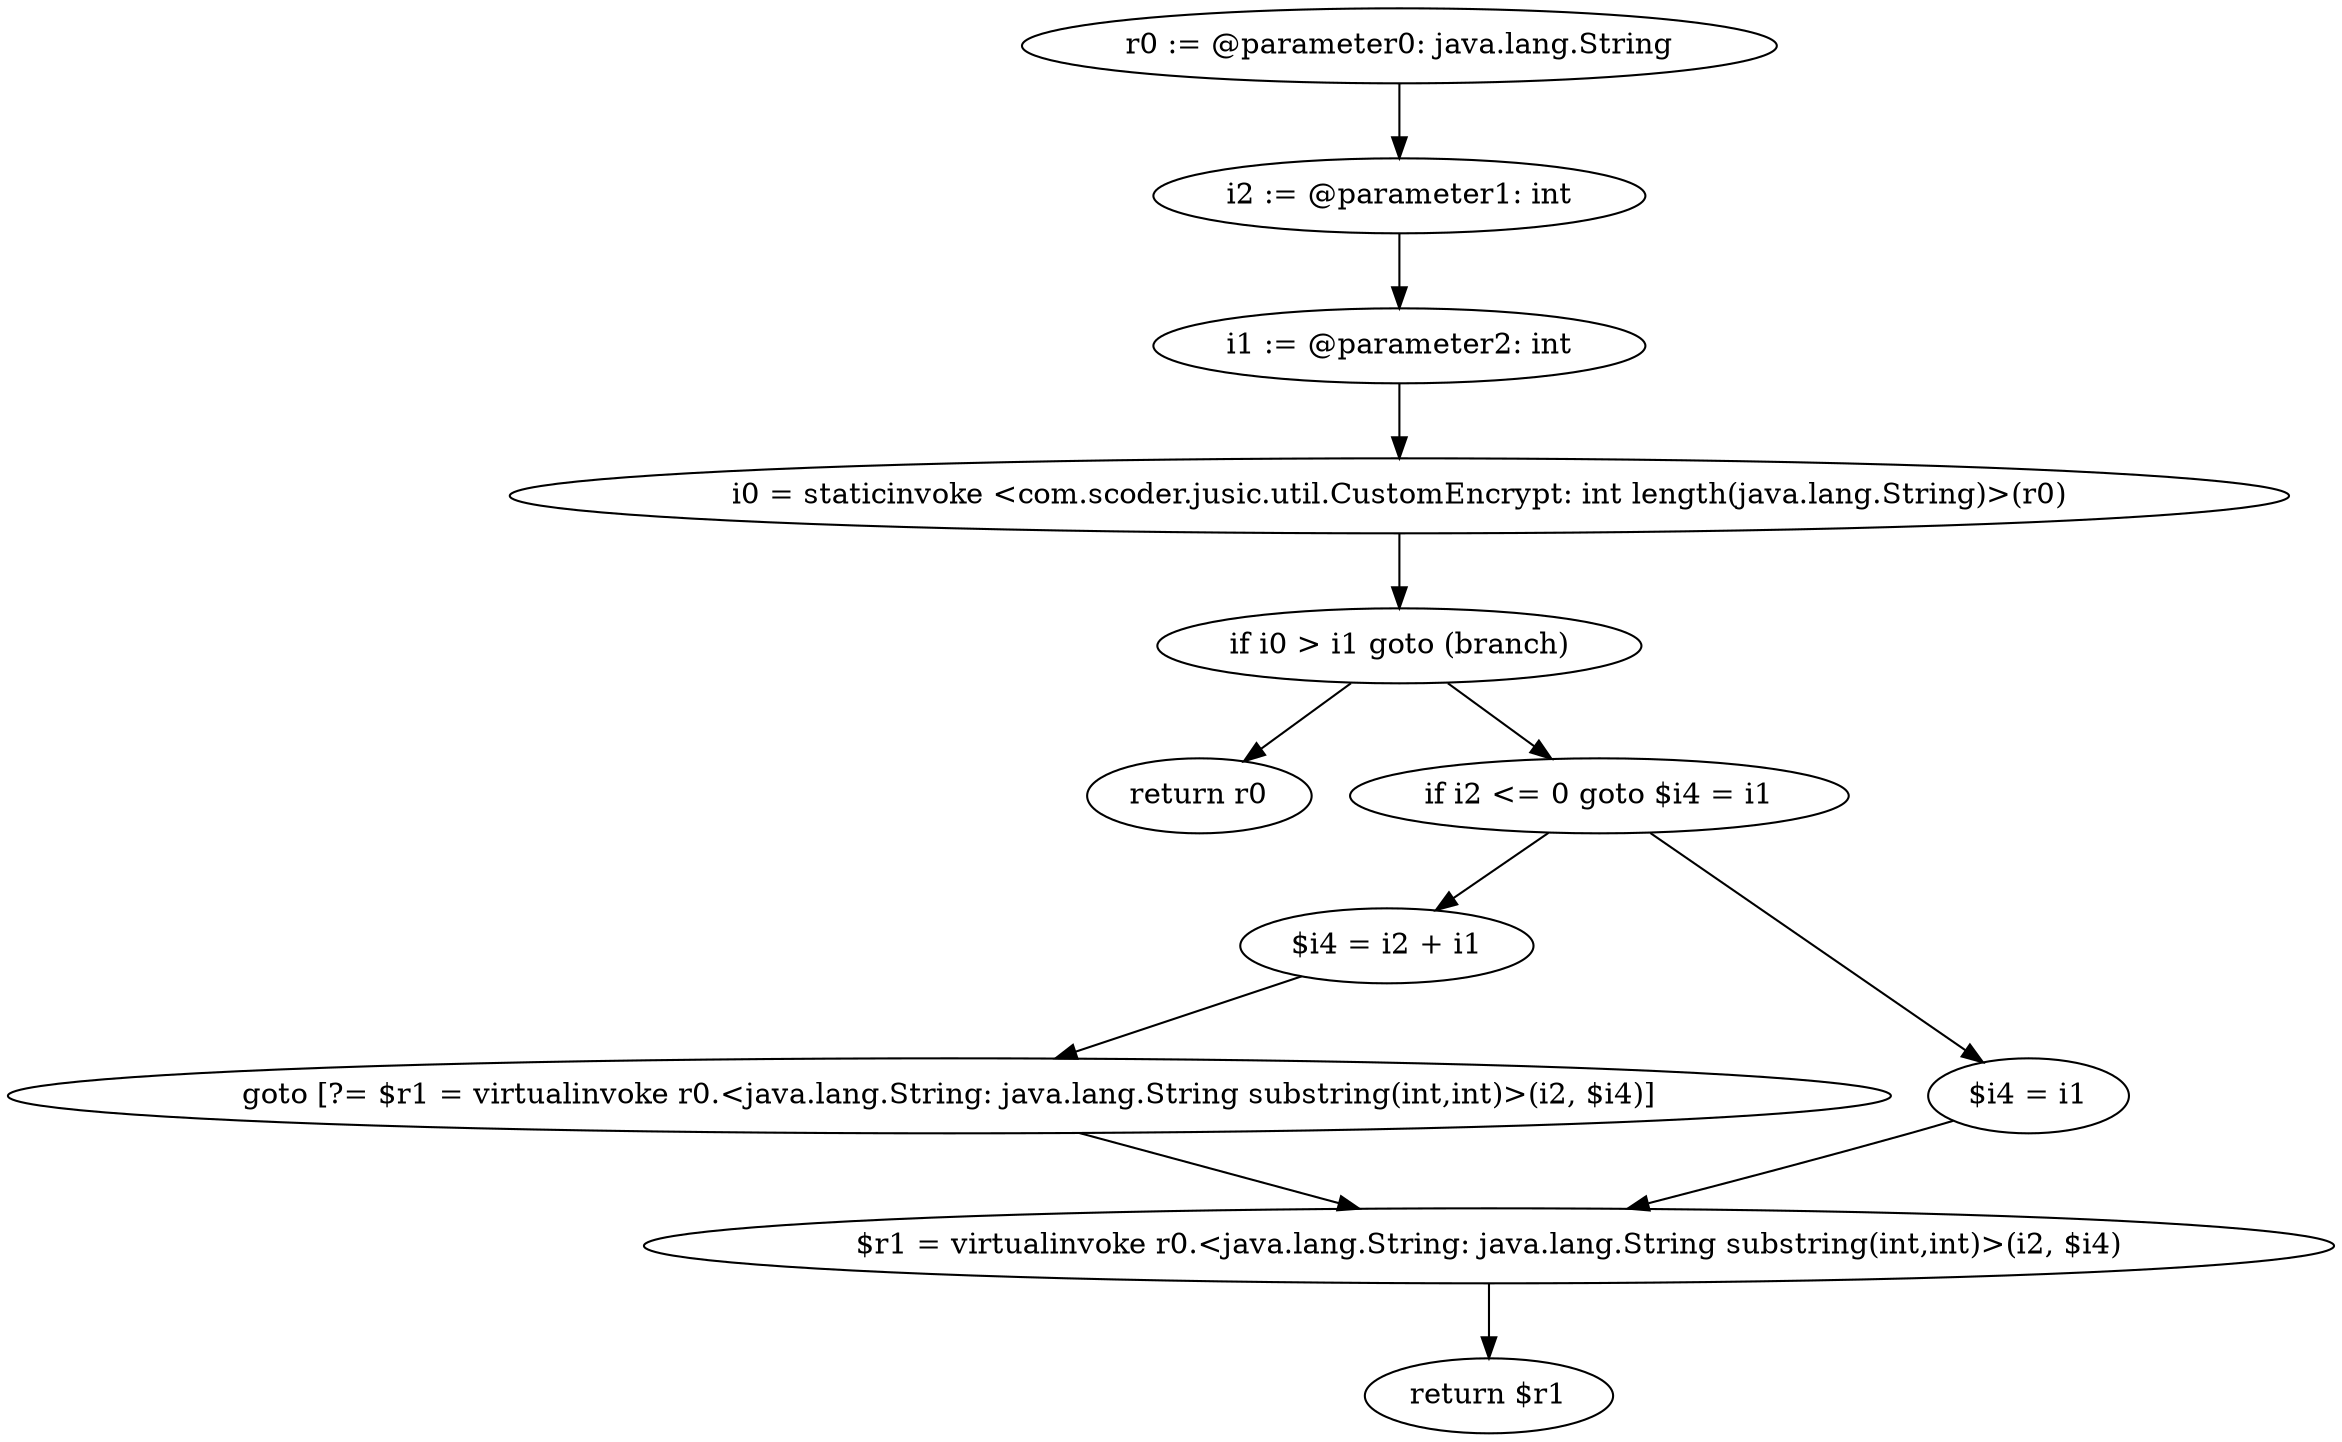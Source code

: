 digraph "unitGraph" {
    "r0 := @parameter0: java.lang.String"
    "i2 := @parameter1: int"
    "i1 := @parameter2: int"
    "i0 = staticinvoke <com.scoder.jusic.util.CustomEncrypt: int length(java.lang.String)>(r0)"
    "if i0 > i1 goto (branch)"
    "return r0"
    "if i2 <= 0 goto $i4 = i1"
    "$i4 = i2 + i1"
    "goto [?= $r1 = virtualinvoke r0.<java.lang.String: java.lang.String substring(int,int)>(i2, $i4)]"
    "$i4 = i1"
    "$r1 = virtualinvoke r0.<java.lang.String: java.lang.String substring(int,int)>(i2, $i4)"
    "return $r1"
    "r0 := @parameter0: java.lang.String"->"i2 := @parameter1: int";
    "i2 := @parameter1: int"->"i1 := @parameter2: int";
    "i1 := @parameter2: int"->"i0 = staticinvoke <com.scoder.jusic.util.CustomEncrypt: int length(java.lang.String)>(r0)";
    "i0 = staticinvoke <com.scoder.jusic.util.CustomEncrypt: int length(java.lang.String)>(r0)"->"if i0 > i1 goto (branch)";
    "if i0 > i1 goto (branch)"->"return r0";
    "if i0 > i1 goto (branch)"->"if i2 <= 0 goto $i4 = i1";
    "if i2 <= 0 goto $i4 = i1"->"$i4 = i2 + i1";
    "if i2 <= 0 goto $i4 = i1"->"$i4 = i1";
    "$i4 = i2 + i1"->"goto [?= $r1 = virtualinvoke r0.<java.lang.String: java.lang.String substring(int,int)>(i2, $i4)]";
    "goto [?= $r1 = virtualinvoke r0.<java.lang.String: java.lang.String substring(int,int)>(i2, $i4)]"->"$r1 = virtualinvoke r0.<java.lang.String: java.lang.String substring(int,int)>(i2, $i4)";
    "$i4 = i1"->"$r1 = virtualinvoke r0.<java.lang.String: java.lang.String substring(int,int)>(i2, $i4)";
    "$r1 = virtualinvoke r0.<java.lang.String: java.lang.String substring(int,int)>(i2, $i4)"->"return $r1";
}
